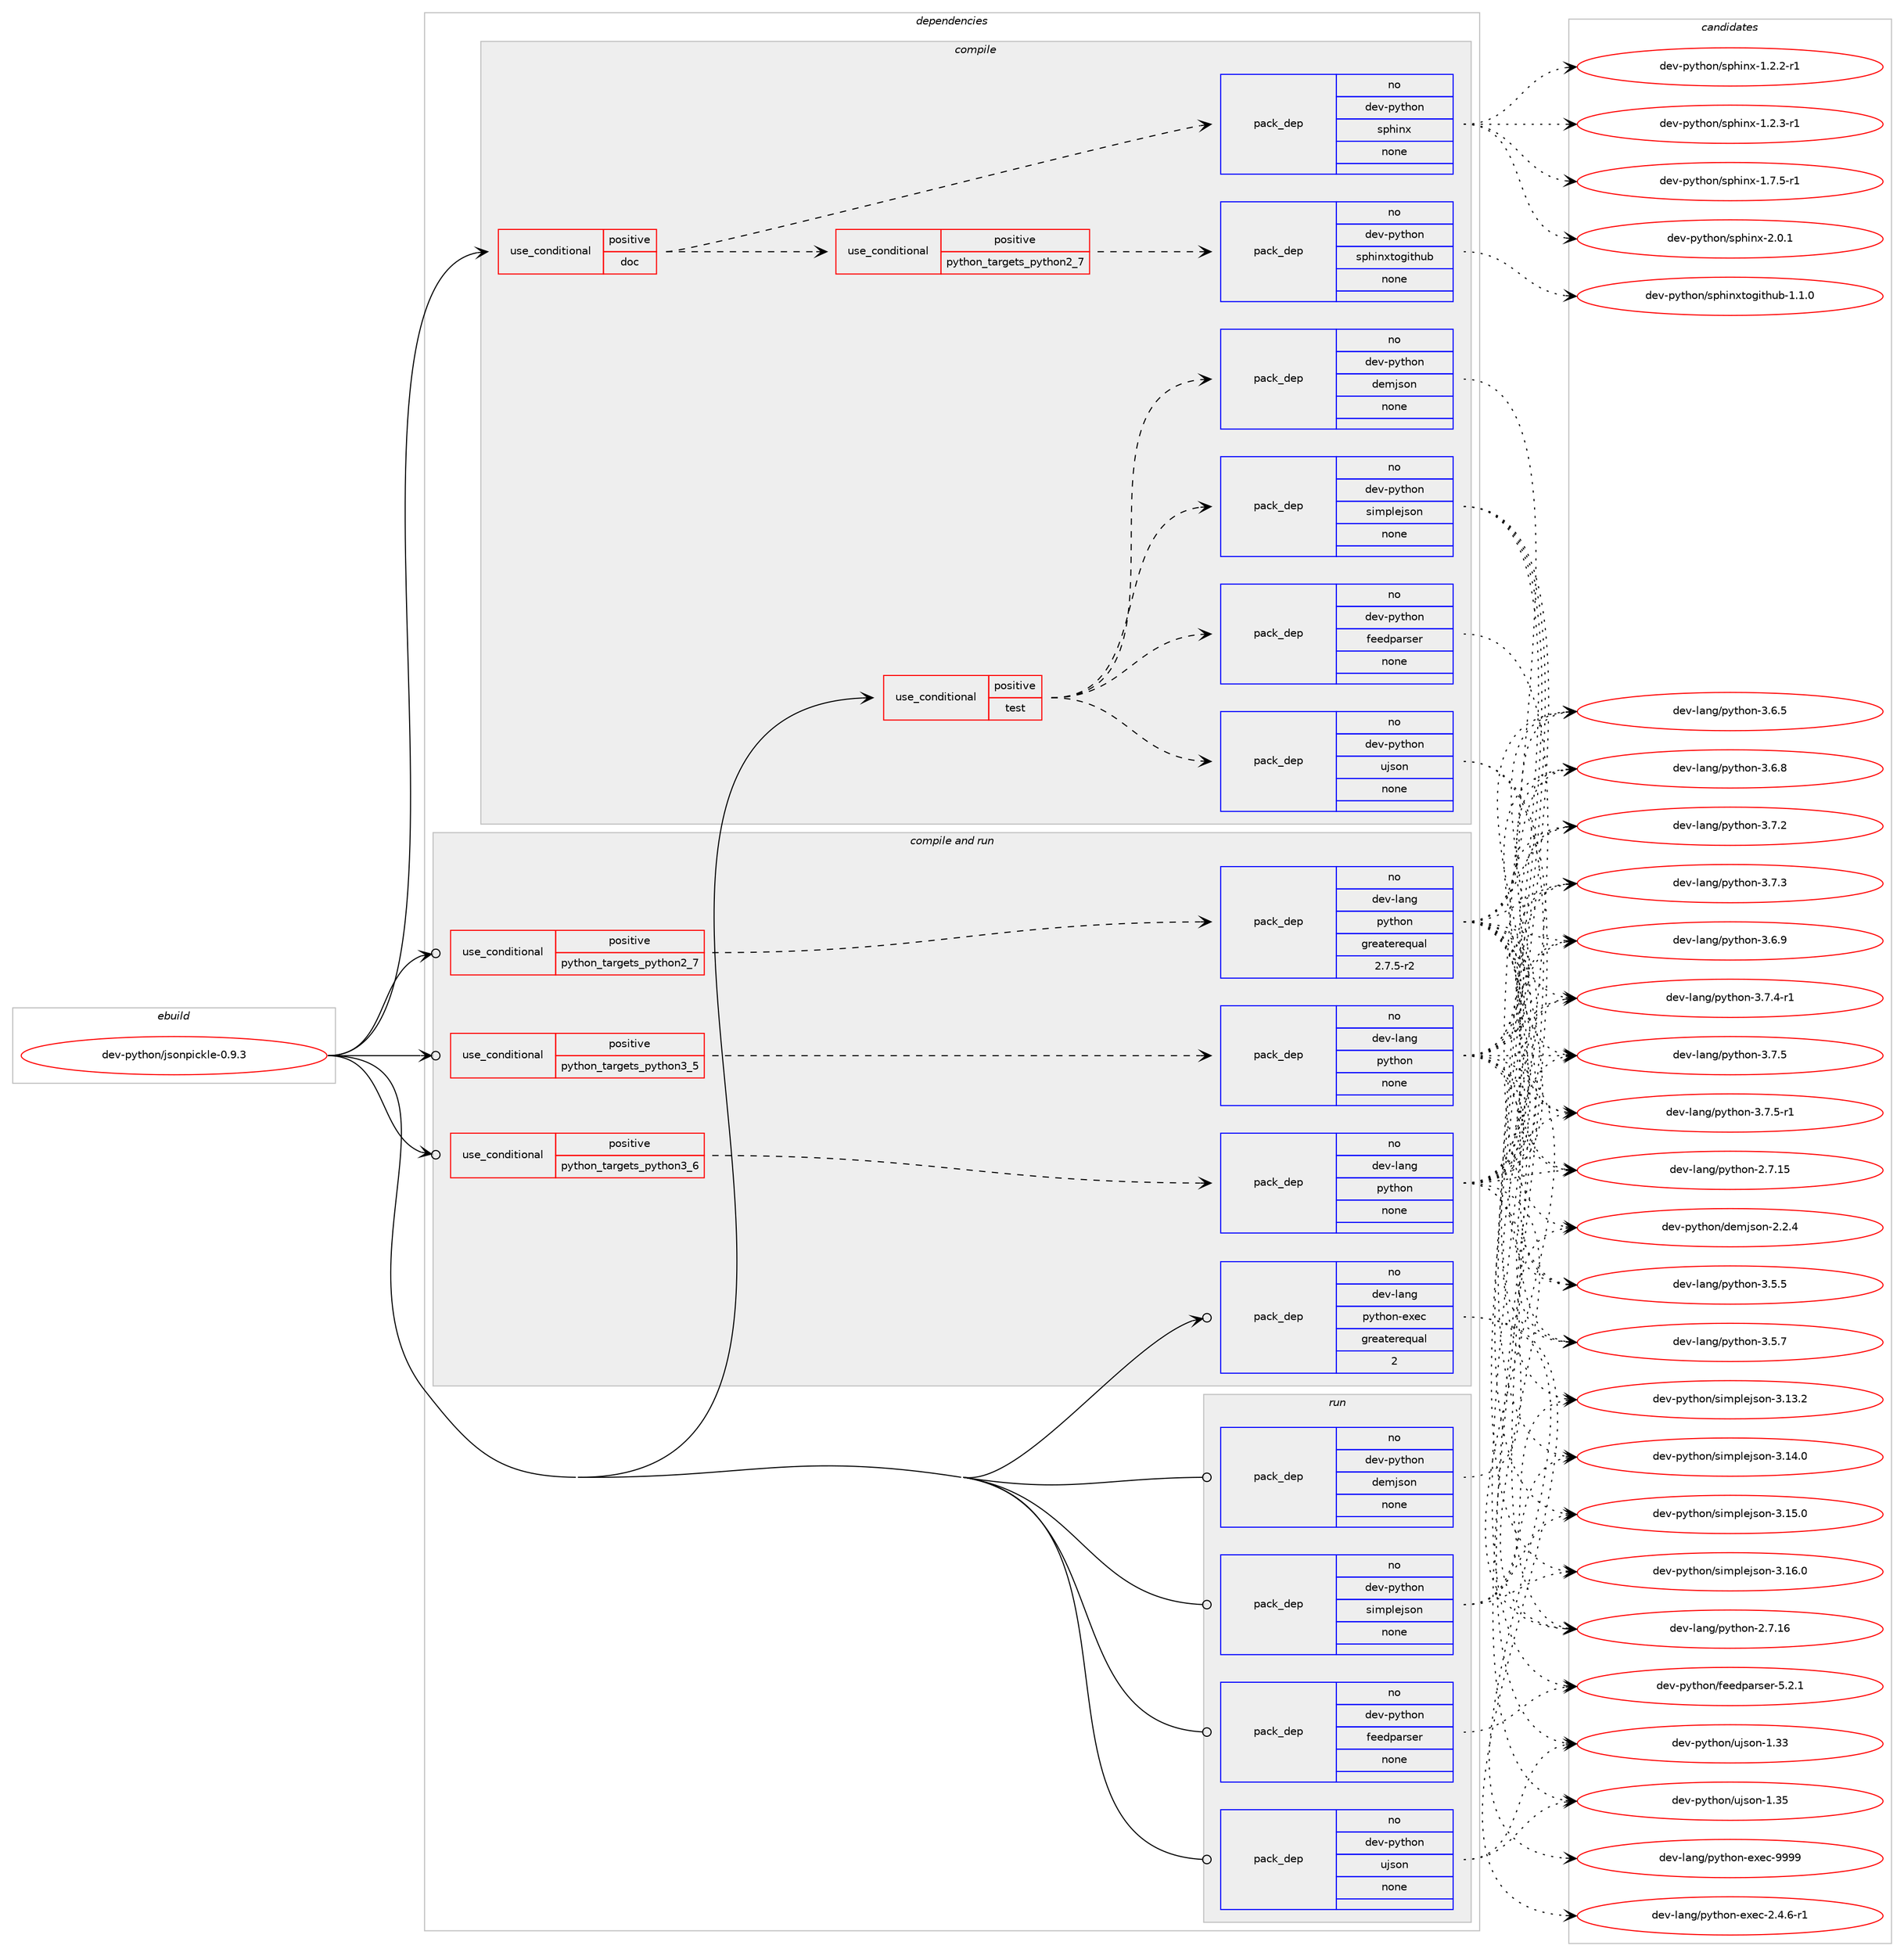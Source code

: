 digraph prolog {

# *************
# Graph options
# *************

newrank=true;
concentrate=true;
compound=true;
graph [rankdir=LR,fontname=Helvetica,fontsize=10,ranksep=1.5];#, ranksep=2.5, nodesep=0.2];
edge  [arrowhead=vee];
node  [fontname=Helvetica,fontsize=10];

# **********
# The ebuild
# **********

subgraph cluster_leftcol {
color=gray;
rank=same;
label=<<i>ebuild</i>>;
id [label="dev-python/jsonpickle-0.9.3", color=red, width=4, href="../dev-python/jsonpickle-0.9.3.svg"];
}

# ****************
# The dependencies
# ****************

subgraph cluster_midcol {
color=gray;
label=<<i>dependencies</i>>;
subgraph cluster_compile {
fillcolor="#eeeeee";
style=filled;
label=<<i>compile</i>>;
subgraph cond141544 {
dependency611556 [label=<<TABLE BORDER="0" CELLBORDER="1" CELLSPACING="0" CELLPADDING="4"><TR><TD ROWSPAN="3" CELLPADDING="10">use_conditional</TD></TR><TR><TD>positive</TD></TR><TR><TD>doc</TD></TR></TABLE>>, shape=none, color=red];
subgraph pack458209 {
dependency611557 [label=<<TABLE BORDER="0" CELLBORDER="1" CELLSPACING="0" CELLPADDING="4" WIDTH="220"><TR><TD ROWSPAN="6" CELLPADDING="30">pack_dep</TD></TR><TR><TD WIDTH="110">no</TD></TR><TR><TD>dev-python</TD></TR><TR><TD>sphinx</TD></TR><TR><TD>none</TD></TR><TR><TD></TD></TR></TABLE>>, shape=none, color=blue];
}
dependency611556:e -> dependency611557:w [weight=20,style="dashed",arrowhead="vee"];
subgraph cond141545 {
dependency611558 [label=<<TABLE BORDER="0" CELLBORDER="1" CELLSPACING="0" CELLPADDING="4"><TR><TD ROWSPAN="3" CELLPADDING="10">use_conditional</TD></TR><TR><TD>positive</TD></TR><TR><TD>python_targets_python2_7</TD></TR></TABLE>>, shape=none, color=red];
subgraph pack458210 {
dependency611559 [label=<<TABLE BORDER="0" CELLBORDER="1" CELLSPACING="0" CELLPADDING="4" WIDTH="220"><TR><TD ROWSPAN="6" CELLPADDING="30">pack_dep</TD></TR><TR><TD WIDTH="110">no</TD></TR><TR><TD>dev-python</TD></TR><TR><TD>sphinxtogithub</TD></TR><TR><TD>none</TD></TR><TR><TD></TD></TR></TABLE>>, shape=none, color=blue];
}
dependency611558:e -> dependency611559:w [weight=20,style="dashed",arrowhead="vee"];
}
dependency611556:e -> dependency611558:w [weight=20,style="dashed",arrowhead="vee"];
}
id:e -> dependency611556:w [weight=20,style="solid",arrowhead="vee"];
subgraph cond141546 {
dependency611560 [label=<<TABLE BORDER="0" CELLBORDER="1" CELLSPACING="0" CELLPADDING="4"><TR><TD ROWSPAN="3" CELLPADDING="10">use_conditional</TD></TR><TR><TD>positive</TD></TR><TR><TD>test</TD></TR></TABLE>>, shape=none, color=red];
subgraph pack458211 {
dependency611561 [label=<<TABLE BORDER="0" CELLBORDER="1" CELLSPACING="0" CELLPADDING="4" WIDTH="220"><TR><TD ROWSPAN="6" CELLPADDING="30">pack_dep</TD></TR><TR><TD WIDTH="110">no</TD></TR><TR><TD>dev-python</TD></TR><TR><TD>simplejson</TD></TR><TR><TD>none</TD></TR><TR><TD></TD></TR></TABLE>>, shape=none, color=blue];
}
dependency611560:e -> dependency611561:w [weight=20,style="dashed",arrowhead="vee"];
subgraph pack458212 {
dependency611562 [label=<<TABLE BORDER="0" CELLBORDER="1" CELLSPACING="0" CELLPADDING="4" WIDTH="220"><TR><TD ROWSPAN="6" CELLPADDING="30">pack_dep</TD></TR><TR><TD WIDTH="110">no</TD></TR><TR><TD>dev-python</TD></TR><TR><TD>feedparser</TD></TR><TR><TD>none</TD></TR><TR><TD></TD></TR></TABLE>>, shape=none, color=blue];
}
dependency611560:e -> dependency611562:w [weight=20,style="dashed",arrowhead="vee"];
subgraph pack458213 {
dependency611563 [label=<<TABLE BORDER="0" CELLBORDER="1" CELLSPACING="0" CELLPADDING="4" WIDTH="220"><TR><TD ROWSPAN="6" CELLPADDING="30">pack_dep</TD></TR><TR><TD WIDTH="110">no</TD></TR><TR><TD>dev-python</TD></TR><TR><TD>ujson</TD></TR><TR><TD>none</TD></TR><TR><TD></TD></TR></TABLE>>, shape=none, color=blue];
}
dependency611560:e -> dependency611563:w [weight=20,style="dashed",arrowhead="vee"];
subgraph pack458214 {
dependency611564 [label=<<TABLE BORDER="0" CELLBORDER="1" CELLSPACING="0" CELLPADDING="4" WIDTH="220"><TR><TD ROWSPAN="6" CELLPADDING="30">pack_dep</TD></TR><TR><TD WIDTH="110">no</TD></TR><TR><TD>dev-python</TD></TR><TR><TD>demjson</TD></TR><TR><TD>none</TD></TR><TR><TD></TD></TR></TABLE>>, shape=none, color=blue];
}
dependency611560:e -> dependency611564:w [weight=20,style="dashed",arrowhead="vee"];
}
id:e -> dependency611560:w [weight=20,style="solid",arrowhead="vee"];
}
subgraph cluster_compileandrun {
fillcolor="#eeeeee";
style=filled;
label=<<i>compile and run</i>>;
subgraph cond141547 {
dependency611565 [label=<<TABLE BORDER="0" CELLBORDER="1" CELLSPACING="0" CELLPADDING="4"><TR><TD ROWSPAN="3" CELLPADDING="10">use_conditional</TD></TR><TR><TD>positive</TD></TR><TR><TD>python_targets_python2_7</TD></TR></TABLE>>, shape=none, color=red];
subgraph pack458215 {
dependency611566 [label=<<TABLE BORDER="0" CELLBORDER="1" CELLSPACING="0" CELLPADDING="4" WIDTH="220"><TR><TD ROWSPAN="6" CELLPADDING="30">pack_dep</TD></TR><TR><TD WIDTH="110">no</TD></TR><TR><TD>dev-lang</TD></TR><TR><TD>python</TD></TR><TR><TD>greaterequal</TD></TR><TR><TD>2.7.5-r2</TD></TR></TABLE>>, shape=none, color=blue];
}
dependency611565:e -> dependency611566:w [weight=20,style="dashed",arrowhead="vee"];
}
id:e -> dependency611565:w [weight=20,style="solid",arrowhead="odotvee"];
subgraph cond141548 {
dependency611567 [label=<<TABLE BORDER="0" CELLBORDER="1" CELLSPACING="0" CELLPADDING="4"><TR><TD ROWSPAN="3" CELLPADDING="10">use_conditional</TD></TR><TR><TD>positive</TD></TR><TR><TD>python_targets_python3_5</TD></TR></TABLE>>, shape=none, color=red];
subgraph pack458216 {
dependency611568 [label=<<TABLE BORDER="0" CELLBORDER="1" CELLSPACING="0" CELLPADDING="4" WIDTH="220"><TR><TD ROWSPAN="6" CELLPADDING="30">pack_dep</TD></TR><TR><TD WIDTH="110">no</TD></TR><TR><TD>dev-lang</TD></TR><TR><TD>python</TD></TR><TR><TD>none</TD></TR><TR><TD></TD></TR></TABLE>>, shape=none, color=blue];
}
dependency611567:e -> dependency611568:w [weight=20,style="dashed",arrowhead="vee"];
}
id:e -> dependency611567:w [weight=20,style="solid",arrowhead="odotvee"];
subgraph cond141549 {
dependency611569 [label=<<TABLE BORDER="0" CELLBORDER="1" CELLSPACING="0" CELLPADDING="4"><TR><TD ROWSPAN="3" CELLPADDING="10">use_conditional</TD></TR><TR><TD>positive</TD></TR><TR><TD>python_targets_python3_6</TD></TR></TABLE>>, shape=none, color=red];
subgraph pack458217 {
dependency611570 [label=<<TABLE BORDER="0" CELLBORDER="1" CELLSPACING="0" CELLPADDING="4" WIDTH="220"><TR><TD ROWSPAN="6" CELLPADDING="30">pack_dep</TD></TR><TR><TD WIDTH="110">no</TD></TR><TR><TD>dev-lang</TD></TR><TR><TD>python</TD></TR><TR><TD>none</TD></TR><TR><TD></TD></TR></TABLE>>, shape=none, color=blue];
}
dependency611569:e -> dependency611570:w [weight=20,style="dashed",arrowhead="vee"];
}
id:e -> dependency611569:w [weight=20,style="solid",arrowhead="odotvee"];
subgraph pack458218 {
dependency611571 [label=<<TABLE BORDER="0" CELLBORDER="1" CELLSPACING="0" CELLPADDING="4" WIDTH="220"><TR><TD ROWSPAN="6" CELLPADDING="30">pack_dep</TD></TR><TR><TD WIDTH="110">no</TD></TR><TR><TD>dev-lang</TD></TR><TR><TD>python-exec</TD></TR><TR><TD>greaterequal</TD></TR><TR><TD>2</TD></TR></TABLE>>, shape=none, color=blue];
}
id:e -> dependency611571:w [weight=20,style="solid",arrowhead="odotvee"];
}
subgraph cluster_run {
fillcolor="#eeeeee";
style=filled;
label=<<i>run</i>>;
subgraph pack458219 {
dependency611572 [label=<<TABLE BORDER="0" CELLBORDER="1" CELLSPACING="0" CELLPADDING="4" WIDTH="220"><TR><TD ROWSPAN="6" CELLPADDING="30">pack_dep</TD></TR><TR><TD WIDTH="110">no</TD></TR><TR><TD>dev-python</TD></TR><TR><TD>demjson</TD></TR><TR><TD>none</TD></TR><TR><TD></TD></TR></TABLE>>, shape=none, color=blue];
}
id:e -> dependency611572:w [weight=20,style="solid",arrowhead="odot"];
subgraph pack458220 {
dependency611573 [label=<<TABLE BORDER="0" CELLBORDER="1" CELLSPACING="0" CELLPADDING="4" WIDTH="220"><TR><TD ROWSPAN="6" CELLPADDING="30">pack_dep</TD></TR><TR><TD WIDTH="110">no</TD></TR><TR><TD>dev-python</TD></TR><TR><TD>feedparser</TD></TR><TR><TD>none</TD></TR><TR><TD></TD></TR></TABLE>>, shape=none, color=blue];
}
id:e -> dependency611573:w [weight=20,style="solid",arrowhead="odot"];
subgraph pack458221 {
dependency611574 [label=<<TABLE BORDER="0" CELLBORDER="1" CELLSPACING="0" CELLPADDING="4" WIDTH="220"><TR><TD ROWSPAN="6" CELLPADDING="30">pack_dep</TD></TR><TR><TD WIDTH="110">no</TD></TR><TR><TD>dev-python</TD></TR><TR><TD>simplejson</TD></TR><TR><TD>none</TD></TR><TR><TD></TD></TR></TABLE>>, shape=none, color=blue];
}
id:e -> dependency611574:w [weight=20,style="solid",arrowhead="odot"];
subgraph pack458222 {
dependency611575 [label=<<TABLE BORDER="0" CELLBORDER="1" CELLSPACING="0" CELLPADDING="4" WIDTH="220"><TR><TD ROWSPAN="6" CELLPADDING="30">pack_dep</TD></TR><TR><TD WIDTH="110">no</TD></TR><TR><TD>dev-python</TD></TR><TR><TD>ujson</TD></TR><TR><TD>none</TD></TR><TR><TD></TD></TR></TABLE>>, shape=none, color=blue];
}
id:e -> dependency611575:w [weight=20,style="solid",arrowhead="odot"];
}
}

# **************
# The candidates
# **************

subgraph cluster_choices {
rank=same;
color=gray;
label=<<i>candidates</i>>;

subgraph choice458209 {
color=black;
nodesep=1;
choice10010111845112121116104111110471151121041051101204549465046504511449 [label="dev-python/sphinx-1.2.2-r1", color=red, width=4,href="../dev-python/sphinx-1.2.2-r1.svg"];
choice10010111845112121116104111110471151121041051101204549465046514511449 [label="dev-python/sphinx-1.2.3-r1", color=red, width=4,href="../dev-python/sphinx-1.2.3-r1.svg"];
choice10010111845112121116104111110471151121041051101204549465546534511449 [label="dev-python/sphinx-1.7.5-r1", color=red, width=4,href="../dev-python/sphinx-1.7.5-r1.svg"];
choice1001011184511212111610411111047115112104105110120455046484649 [label="dev-python/sphinx-2.0.1", color=red, width=4,href="../dev-python/sphinx-2.0.1.svg"];
dependency611557:e -> choice10010111845112121116104111110471151121041051101204549465046504511449:w [style=dotted,weight="100"];
dependency611557:e -> choice10010111845112121116104111110471151121041051101204549465046514511449:w [style=dotted,weight="100"];
dependency611557:e -> choice10010111845112121116104111110471151121041051101204549465546534511449:w [style=dotted,weight="100"];
dependency611557:e -> choice1001011184511212111610411111047115112104105110120455046484649:w [style=dotted,weight="100"];
}
subgraph choice458210 {
color=black;
nodesep=1;
choice100101118451121211161041111104711511210410511012011611110310511610411798454946494648 [label="dev-python/sphinxtogithub-1.1.0", color=red, width=4,href="../dev-python/sphinxtogithub-1.1.0.svg"];
dependency611559:e -> choice100101118451121211161041111104711511210410511012011611110310511610411798454946494648:w [style=dotted,weight="100"];
}
subgraph choice458211 {
color=black;
nodesep=1;
choice100101118451121211161041111104711510510911210810110611511111045514649514650 [label="dev-python/simplejson-3.13.2", color=red, width=4,href="../dev-python/simplejson-3.13.2.svg"];
choice100101118451121211161041111104711510510911210810110611511111045514649524648 [label="dev-python/simplejson-3.14.0", color=red, width=4,href="../dev-python/simplejson-3.14.0.svg"];
choice100101118451121211161041111104711510510911210810110611511111045514649534648 [label="dev-python/simplejson-3.15.0", color=red, width=4,href="../dev-python/simplejson-3.15.0.svg"];
choice100101118451121211161041111104711510510911210810110611511111045514649544648 [label="dev-python/simplejson-3.16.0", color=red, width=4,href="../dev-python/simplejson-3.16.0.svg"];
dependency611561:e -> choice100101118451121211161041111104711510510911210810110611511111045514649514650:w [style=dotted,weight="100"];
dependency611561:e -> choice100101118451121211161041111104711510510911210810110611511111045514649524648:w [style=dotted,weight="100"];
dependency611561:e -> choice100101118451121211161041111104711510510911210810110611511111045514649534648:w [style=dotted,weight="100"];
dependency611561:e -> choice100101118451121211161041111104711510510911210810110611511111045514649544648:w [style=dotted,weight="100"];
}
subgraph choice458212 {
color=black;
nodesep=1;
choice100101118451121211161041111104710210110110011297114115101114455346504649 [label="dev-python/feedparser-5.2.1", color=red, width=4,href="../dev-python/feedparser-5.2.1.svg"];
dependency611562:e -> choice100101118451121211161041111104710210110110011297114115101114455346504649:w [style=dotted,weight="100"];
}
subgraph choice458213 {
color=black;
nodesep=1;
choice10010111845112121116104111110471171061151111104549465151 [label="dev-python/ujson-1.33", color=red, width=4,href="../dev-python/ujson-1.33.svg"];
choice10010111845112121116104111110471171061151111104549465153 [label="dev-python/ujson-1.35", color=red, width=4,href="../dev-python/ujson-1.35.svg"];
dependency611563:e -> choice10010111845112121116104111110471171061151111104549465151:w [style=dotted,weight="100"];
dependency611563:e -> choice10010111845112121116104111110471171061151111104549465153:w [style=dotted,weight="100"];
}
subgraph choice458214 {
color=black;
nodesep=1;
choice1001011184511212111610411111047100101109106115111110455046504652 [label="dev-python/demjson-2.2.4", color=red, width=4,href="../dev-python/demjson-2.2.4.svg"];
dependency611564:e -> choice1001011184511212111610411111047100101109106115111110455046504652:w [style=dotted,weight="100"];
}
subgraph choice458215 {
color=black;
nodesep=1;
choice10010111845108971101034711212111610411111045504655464953 [label="dev-lang/python-2.7.15", color=red, width=4,href="../dev-lang/python-2.7.15.svg"];
choice10010111845108971101034711212111610411111045504655464954 [label="dev-lang/python-2.7.16", color=red, width=4,href="../dev-lang/python-2.7.16.svg"];
choice100101118451089711010347112121116104111110455146534653 [label="dev-lang/python-3.5.5", color=red, width=4,href="../dev-lang/python-3.5.5.svg"];
choice100101118451089711010347112121116104111110455146534655 [label="dev-lang/python-3.5.7", color=red, width=4,href="../dev-lang/python-3.5.7.svg"];
choice100101118451089711010347112121116104111110455146544653 [label="dev-lang/python-3.6.5", color=red, width=4,href="../dev-lang/python-3.6.5.svg"];
choice100101118451089711010347112121116104111110455146544656 [label="dev-lang/python-3.6.8", color=red, width=4,href="../dev-lang/python-3.6.8.svg"];
choice100101118451089711010347112121116104111110455146544657 [label="dev-lang/python-3.6.9", color=red, width=4,href="../dev-lang/python-3.6.9.svg"];
choice100101118451089711010347112121116104111110455146554650 [label="dev-lang/python-3.7.2", color=red, width=4,href="../dev-lang/python-3.7.2.svg"];
choice100101118451089711010347112121116104111110455146554651 [label="dev-lang/python-3.7.3", color=red, width=4,href="../dev-lang/python-3.7.3.svg"];
choice1001011184510897110103471121211161041111104551465546524511449 [label="dev-lang/python-3.7.4-r1", color=red, width=4,href="../dev-lang/python-3.7.4-r1.svg"];
choice100101118451089711010347112121116104111110455146554653 [label="dev-lang/python-3.7.5", color=red, width=4,href="../dev-lang/python-3.7.5.svg"];
choice1001011184510897110103471121211161041111104551465546534511449 [label="dev-lang/python-3.7.5-r1", color=red, width=4,href="../dev-lang/python-3.7.5-r1.svg"];
dependency611566:e -> choice10010111845108971101034711212111610411111045504655464953:w [style=dotted,weight="100"];
dependency611566:e -> choice10010111845108971101034711212111610411111045504655464954:w [style=dotted,weight="100"];
dependency611566:e -> choice100101118451089711010347112121116104111110455146534653:w [style=dotted,weight="100"];
dependency611566:e -> choice100101118451089711010347112121116104111110455146534655:w [style=dotted,weight="100"];
dependency611566:e -> choice100101118451089711010347112121116104111110455146544653:w [style=dotted,weight="100"];
dependency611566:e -> choice100101118451089711010347112121116104111110455146544656:w [style=dotted,weight="100"];
dependency611566:e -> choice100101118451089711010347112121116104111110455146544657:w [style=dotted,weight="100"];
dependency611566:e -> choice100101118451089711010347112121116104111110455146554650:w [style=dotted,weight="100"];
dependency611566:e -> choice100101118451089711010347112121116104111110455146554651:w [style=dotted,weight="100"];
dependency611566:e -> choice1001011184510897110103471121211161041111104551465546524511449:w [style=dotted,weight="100"];
dependency611566:e -> choice100101118451089711010347112121116104111110455146554653:w [style=dotted,weight="100"];
dependency611566:e -> choice1001011184510897110103471121211161041111104551465546534511449:w [style=dotted,weight="100"];
}
subgraph choice458216 {
color=black;
nodesep=1;
choice10010111845108971101034711212111610411111045504655464953 [label="dev-lang/python-2.7.15", color=red, width=4,href="../dev-lang/python-2.7.15.svg"];
choice10010111845108971101034711212111610411111045504655464954 [label="dev-lang/python-2.7.16", color=red, width=4,href="../dev-lang/python-2.7.16.svg"];
choice100101118451089711010347112121116104111110455146534653 [label="dev-lang/python-3.5.5", color=red, width=4,href="../dev-lang/python-3.5.5.svg"];
choice100101118451089711010347112121116104111110455146534655 [label="dev-lang/python-3.5.7", color=red, width=4,href="../dev-lang/python-3.5.7.svg"];
choice100101118451089711010347112121116104111110455146544653 [label="dev-lang/python-3.6.5", color=red, width=4,href="../dev-lang/python-3.6.5.svg"];
choice100101118451089711010347112121116104111110455146544656 [label="dev-lang/python-3.6.8", color=red, width=4,href="../dev-lang/python-3.6.8.svg"];
choice100101118451089711010347112121116104111110455146544657 [label="dev-lang/python-3.6.9", color=red, width=4,href="../dev-lang/python-3.6.9.svg"];
choice100101118451089711010347112121116104111110455146554650 [label="dev-lang/python-3.7.2", color=red, width=4,href="../dev-lang/python-3.7.2.svg"];
choice100101118451089711010347112121116104111110455146554651 [label="dev-lang/python-3.7.3", color=red, width=4,href="../dev-lang/python-3.7.3.svg"];
choice1001011184510897110103471121211161041111104551465546524511449 [label="dev-lang/python-3.7.4-r1", color=red, width=4,href="../dev-lang/python-3.7.4-r1.svg"];
choice100101118451089711010347112121116104111110455146554653 [label="dev-lang/python-3.7.5", color=red, width=4,href="../dev-lang/python-3.7.5.svg"];
choice1001011184510897110103471121211161041111104551465546534511449 [label="dev-lang/python-3.7.5-r1", color=red, width=4,href="../dev-lang/python-3.7.5-r1.svg"];
dependency611568:e -> choice10010111845108971101034711212111610411111045504655464953:w [style=dotted,weight="100"];
dependency611568:e -> choice10010111845108971101034711212111610411111045504655464954:w [style=dotted,weight="100"];
dependency611568:e -> choice100101118451089711010347112121116104111110455146534653:w [style=dotted,weight="100"];
dependency611568:e -> choice100101118451089711010347112121116104111110455146534655:w [style=dotted,weight="100"];
dependency611568:e -> choice100101118451089711010347112121116104111110455146544653:w [style=dotted,weight="100"];
dependency611568:e -> choice100101118451089711010347112121116104111110455146544656:w [style=dotted,weight="100"];
dependency611568:e -> choice100101118451089711010347112121116104111110455146544657:w [style=dotted,weight="100"];
dependency611568:e -> choice100101118451089711010347112121116104111110455146554650:w [style=dotted,weight="100"];
dependency611568:e -> choice100101118451089711010347112121116104111110455146554651:w [style=dotted,weight="100"];
dependency611568:e -> choice1001011184510897110103471121211161041111104551465546524511449:w [style=dotted,weight="100"];
dependency611568:e -> choice100101118451089711010347112121116104111110455146554653:w [style=dotted,weight="100"];
dependency611568:e -> choice1001011184510897110103471121211161041111104551465546534511449:w [style=dotted,weight="100"];
}
subgraph choice458217 {
color=black;
nodesep=1;
choice10010111845108971101034711212111610411111045504655464953 [label="dev-lang/python-2.7.15", color=red, width=4,href="../dev-lang/python-2.7.15.svg"];
choice10010111845108971101034711212111610411111045504655464954 [label="dev-lang/python-2.7.16", color=red, width=4,href="../dev-lang/python-2.7.16.svg"];
choice100101118451089711010347112121116104111110455146534653 [label="dev-lang/python-3.5.5", color=red, width=4,href="../dev-lang/python-3.5.5.svg"];
choice100101118451089711010347112121116104111110455146534655 [label="dev-lang/python-3.5.7", color=red, width=4,href="../dev-lang/python-3.5.7.svg"];
choice100101118451089711010347112121116104111110455146544653 [label="dev-lang/python-3.6.5", color=red, width=4,href="../dev-lang/python-3.6.5.svg"];
choice100101118451089711010347112121116104111110455146544656 [label="dev-lang/python-3.6.8", color=red, width=4,href="../dev-lang/python-3.6.8.svg"];
choice100101118451089711010347112121116104111110455146544657 [label="dev-lang/python-3.6.9", color=red, width=4,href="../dev-lang/python-3.6.9.svg"];
choice100101118451089711010347112121116104111110455146554650 [label="dev-lang/python-3.7.2", color=red, width=4,href="../dev-lang/python-3.7.2.svg"];
choice100101118451089711010347112121116104111110455146554651 [label="dev-lang/python-3.7.3", color=red, width=4,href="../dev-lang/python-3.7.3.svg"];
choice1001011184510897110103471121211161041111104551465546524511449 [label="dev-lang/python-3.7.4-r1", color=red, width=4,href="../dev-lang/python-3.7.4-r1.svg"];
choice100101118451089711010347112121116104111110455146554653 [label="dev-lang/python-3.7.5", color=red, width=4,href="../dev-lang/python-3.7.5.svg"];
choice1001011184510897110103471121211161041111104551465546534511449 [label="dev-lang/python-3.7.5-r1", color=red, width=4,href="../dev-lang/python-3.7.5-r1.svg"];
dependency611570:e -> choice10010111845108971101034711212111610411111045504655464953:w [style=dotted,weight="100"];
dependency611570:e -> choice10010111845108971101034711212111610411111045504655464954:w [style=dotted,weight="100"];
dependency611570:e -> choice100101118451089711010347112121116104111110455146534653:w [style=dotted,weight="100"];
dependency611570:e -> choice100101118451089711010347112121116104111110455146534655:w [style=dotted,weight="100"];
dependency611570:e -> choice100101118451089711010347112121116104111110455146544653:w [style=dotted,weight="100"];
dependency611570:e -> choice100101118451089711010347112121116104111110455146544656:w [style=dotted,weight="100"];
dependency611570:e -> choice100101118451089711010347112121116104111110455146544657:w [style=dotted,weight="100"];
dependency611570:e -> choice100101118451089711010347112121116104111110455146554650:w [style=dotted,weight="100"];
dependency611570:e -> choice100101118451089711010347112121116104111110455146554651:w [style=dotted,weight="100"];
dependency611570:e -> choice1001011184510897110103471121211161041111104551465546524511449:w [style=dotted,weight="100"];
dependency611570:e -> choice100101118451089711010347112121116104111110455146554653:w [style=dotted,weight="100"];
dependency611570:e -> choice1001011184510897110103471121211161041111104551465546534511449:w [style=dotted,weight="100"];
}
subgraph choice458218 {
color=black;
nodesep=1;
choice10010111845108971101034711212111610411111045101120101994550465246544511449 [label="dev-lang/python-exec-2.4.6-r1", color=red, width=4,href="../dev-lang/python-exec-2.4.6-r1.svg"];
choice10010111845108971101034711212111610411111045101120101994557575757 [label="dev-lang/python-exec-9999", color=red, width=4,href="../dev-lang/python-exec-9999.svg"];
dependency611571:e -> choice10010111845108971101034711212111610411111045101120101994550465246544511449:w [style=dotted,weight="100"];
dependency611571:e -> choice10010111845108971101034711212111610411111045101120101994557575757:w [style=dotted,weight="100"];
}
subgraph choice458219 {
color=black;
nodesep=1;
choice1001011184511212111610411111047100101109106115111110455046504652 [label="dev-python/demjson-2.2.4", color=red, width=4,href="../dev-python/demjson-2.2.4.svg"];
dependency611572:e -> choice1001011184511212111610411111047100101109106115111110455046504652:w [style=dotted,weight="100"];
}
subgraph choice458220 {
color=black;
nodesep=1;
choice100101118451121211161041111104710210110110011297114115101114455346504649 [label="dev-python/feedparser-5.2.1", color=red, width=4,href="../dev-python/feedparser-5.2.1.svg"];
dependency611573:e -> choice100101118451121211161041111104710210110110011297114115101114455346504649:w [style=dotted,weight="100"];
}
subgraph choice458221 {
color=black;
nodesep=1;
choice100101118451121211161041111104711510510911210810110611511111045514649514650 [label="dev-python/simplejson-3.13.2", color=red, width=4,href="../dev-python/simplejson-3.13.2.svg"];
choice100101118451121211161041111104711510510911210810110611511111045514649524648 [label="dev-python/simplejson-3.14.0", color=red, width=4,href="../dev-python/simplejson-3.14.0.svg"];
choice100101118451121211161041111104711510510911210810110611511111045514649534648 [label="dev-python/simplejson-3.15.0", color=red, width=4,href="../dev-python/simplejson-3.15.0.svg"];
choice100101118451121211161041111104711510510911210810110611511111045514649544648 [label="dev-python/simplejson-3.16.0", color=red, width=4,href="../dev-python/simplejson-3.16.0.svg"];
dependency611574:e -> choice100101118451121211161041111104711510510911210810110611511111045514649514650:w [style=dotted,weight="100"];
dependency611574:e -> choice100101118451121211161041111104711510510911210810110611511111045514649524648:w [style=dotted,weight="100"];
dependency611574:e -> choice100101118451121211161041111104711510510911210810110611511111045514649534648:w [style=dotted,weight="100"];
dependency611574:e -> choice100101118451121211161041111104711510510911210810110611511111045514649544648:w [style=dotted,weight="100"];
}
subgraph choice458222 {
color=black;
nodesep=1;
choice10010111845112121116104111110471171061151111104549465151 [label="dev-python/ujson-1.33", color=red, width=4,href="../dev-python/ujson-1.33.svg"];
choice10010111845112121116104111110471171061151111104549465153 [label="dev-python/ujson-1.35", color=red, width=4,href="../dev-python/ujson-1.35.svg"];
dependency611575:e -> choice10010111845112121116104111110471171061151111104549465151:w [style=dotted,weight="100"];
dependency611575:e -> choice10010111845112121116104111110471171061151111104549465153:w [style=dotted,weight="100"];
}
}

}
